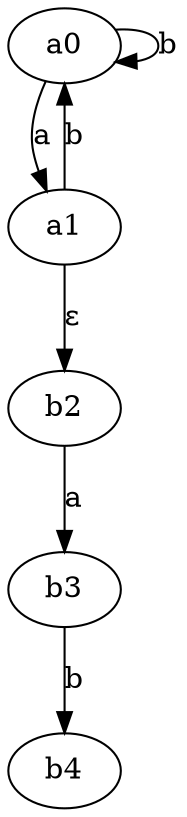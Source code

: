 digraph produit {
a0 -> a0 [label=b];
a0 -> a1 [label=a];
a1 -> a0 [label=b];
a1 -> b2 [label=ε];b2 -> b3 [label=a];
b3 -> b4 [label=b];
}
